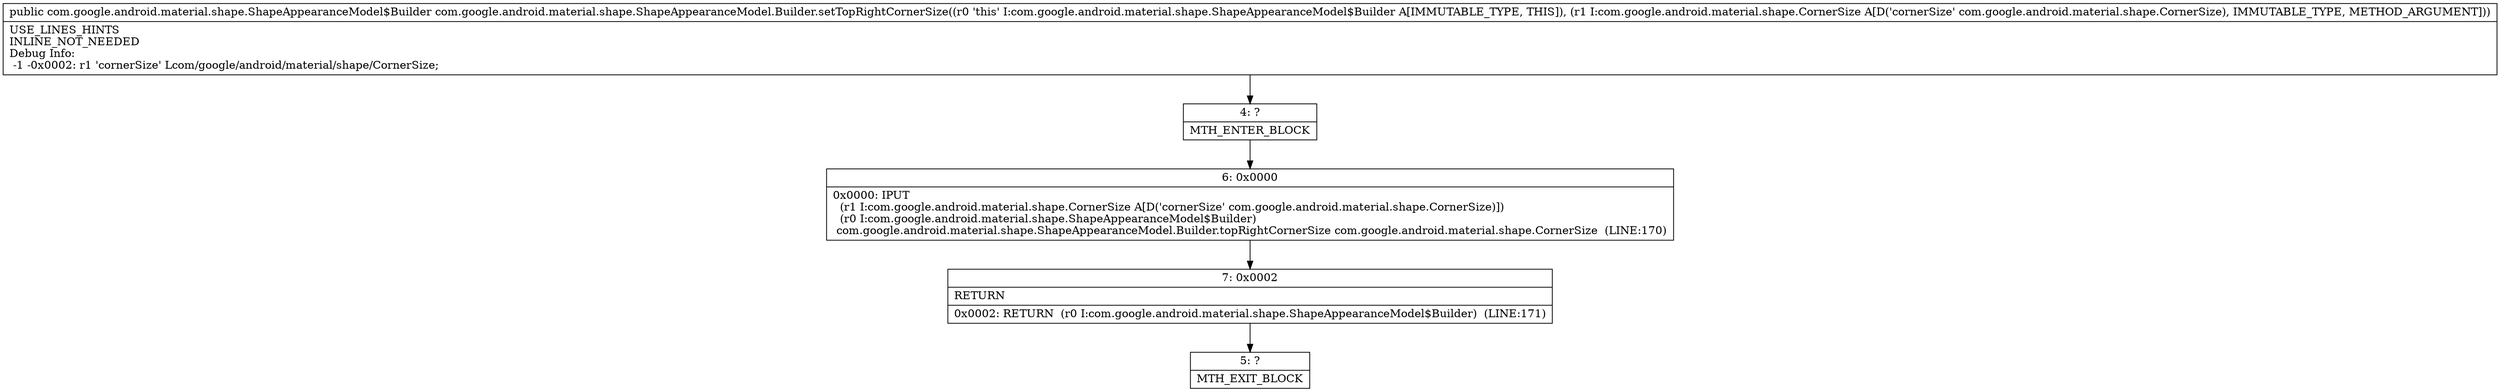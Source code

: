 digraph "CFG forcom.google.android.material.shape.ShapeAppearanceModel.Builder.setTopRightCornerSize(Lcom\/google\/android\/material\/shape\/CornerSize;)Lcom\/google\/android\/material\/shape\/ShapeAppearanceModel$Builder;" {
Node_4 [shape=record,label="{4\:\ ?|MTH_ENTER_BLOCK\l}"];
Node_6 [shape=record,label="{6\:\ 0x0000|0x0000: IPUT  \l  (r1 I:com.google.android.material.shape.CornerSize A[D('cornerSize' com.google.android.material.shape.CornerSize)])\l  (r0 I:com.google.android.material.shape.ShapeAppearanceModel$Builder)\l com.google.android.material.shape.ShapeAppearanceModel.Builder.topRightCornerSize com.google.android.material.shape.CornerSize  (LINE:170)\l}"];
Node_7 [shape=record,label="{7\:\ 0x0002|RETURN\l|0x0002: RETURN  (r0 I:com.google.android.material.shape.ShapeAppearanceModel$Builder)  (LINE:171)\l}"];
Node_5 [shape=record,label="{5\:\ ?|MTH_EXIT_BLOCK\l}"];
MethodNode[shape=record,label="{public com.google.android.material.shape.ShapeAppearanceModel$Builder com.google.android.material.shape.ShapeAppearanceModel.Builder.setTopRightCornerSize((r0 'this' I:com.google.android.material.shape.ShapeAppearanceModel$Builder A[IMMUTABLE_TYPE, THIS]), (r1 I:com.google.android.material.shape.CornerSize A[D('cornerSize' com.google.android.material.shape.CornerSize), IMMUTABLE_TYPE, METHOD_ARGUMENT]))  | USE_LINES_HINTS\lINLINE_NOT_NEEDED\lDebug Info:\l  \-1 \-0x0002: r1 'cornerSize' Lcom\/google\/android\/material\/shape\/CornerSize;\l}"];
MethodNode -> Node_4;Node_4 -> Node_6;
Node_6 -> Node_7;
Node_7 -> Node_5;
}

